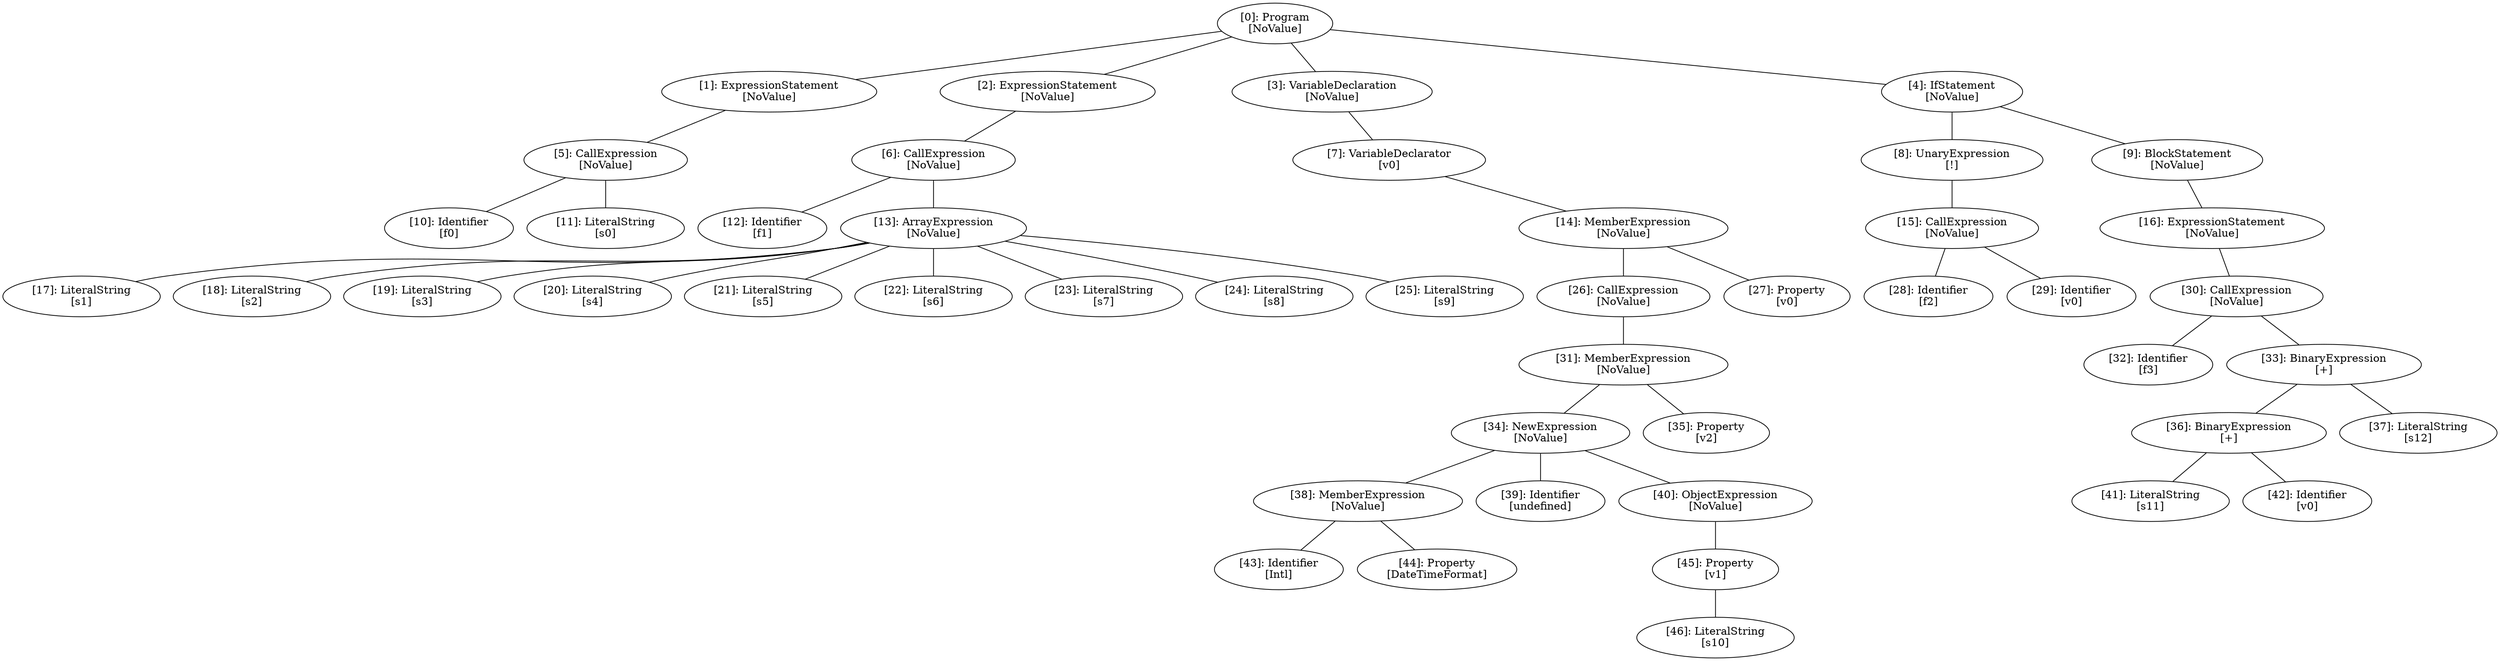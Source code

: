 // Result
graph {
	0 [label="[0]: Program
[NoValue]"]
	1 [label="[1]: ExpressionStatement
[NoValue]"]
	2 [label="[2]: ExpressionStatement
[NoValue]"]
	3 [label="[3]: VariableDeclaration
[NoValue]"]
	4 [label="[4]: IfStatement
[NoValue]"]
	5 [label="[5]: CallExpression
[NoValue]"]
	6 [label="[6]: CallExpression
[NoValue]"]
	7 [label="[7]: VariableDeclarator
[v0]"]
	8 [label="[8]: UnaryExpression
[!]"]
	9 [label="[9]: BlockStatement
[NoValue]"]
	10 [label="[10]: Identifier
[f0]"]
	11 [label="[11]: LiteralString
[s0]"]
	12 [label="[12]: Identifier
[f1]"]
	13 [label="[13]: ArrayExpression
[NoValue]"]
	14 [label="[14]: MemberExpression
[NoValue]"]
	15 [label="[15]: CallExpression
[NoValue]"]
	16 [label="[16]: ExpressionStatement
[NoValue]"]
	17 [label="[17]: LiteralString
[s1]"]
	18 [label="[18]: LiteralString
[s2]"]
	19 [label="[19]: LiteralString
[s3]"]
	20 [label="[20]: LiteralString
[s4]"]
	21 [label="[21]: LiteralString
[s5]"]
	22 [label="[22]: LiteralString
[s6]"]
	23 [label="[23]: LiteralString
[s7]"]
	24 [label="[24]: LiteralString
[s8]"]
	25 [label="[25]: LiteralString
[s9]"]
	26 [label="[26]: CallExpression
[NoValue]"]
	27 [label="[27]: Property
[v0]"]
	28 [label="[28]: Identifier
[f2]"]
	29 [label="[29]: Identifier
[v0]"]
	30 [label="[30]: CallExpression
[NoValue]"]
	31 [label="[31]: MemberExpression
[NoValue]"]
	32 [label="[32]: Identifier
[f3]"]
	33 [label="[33]: BinaryExpression
[+]"]
	34 [label="[34]: NewExpression
[NoValue]"]
	35 [label="[35]: Property
[v2]"]
	36 [label="[36]: BinaryExpression
[+]"]
	37 [label="[37]: LiteralString
[s12]"]
	38 [label="[38]: MemberExpression
[NoValue]"]
	39 [label="[39]: Identifier
[undefined]"]
	40 [label="[40]: ObjectExpression
[NoValue]"]
	41 [label="[41]: LiteralString
[s11]"]
	42 [label="[42]: Identifier
[v0]"]
	43 [label="[43]: Identifier
[Intl]"]
	44 [label="[44]: Property
[DateTimeFormat]"]
	45 [label="[45]: Property
[v1]"]
	46 [label="[46]: LiteralString
[s10]"]
	0 -- 1
	0 -- 2
	0 -- 3
	0 -- 4
	1 -- 5
	2 -- 6
	3 -- 7
	4 -- 8
	4 -- 9
	5 -- 10
	5 -- 11
	6 -- 12
	6 -- 13
	7 -- 14
	8 -- 15
	9 -- 16
	13 -- 17
	13 -- 18
	13 -- 19
	13 -- 20
	13 -- 21
	13 -- 22
	13 -- 23
	13 -- 24
	13 -- 25
	14 -- 26
	14 -- 27
	15 -- 28
	15 -- 29
	16 -- 30
	26 -- 31
	30 -- 32
	30 -- 33
	31 -- 34
	31 -- 35
	33 -- 36
	33 -- 37
	34 -- 38
	34 -- 39
	34 -- 40
	36 -- 41
	36 -- 42
	38 -- 43
	38 -- 44
	40 -- 45
	45 -- 46
}

